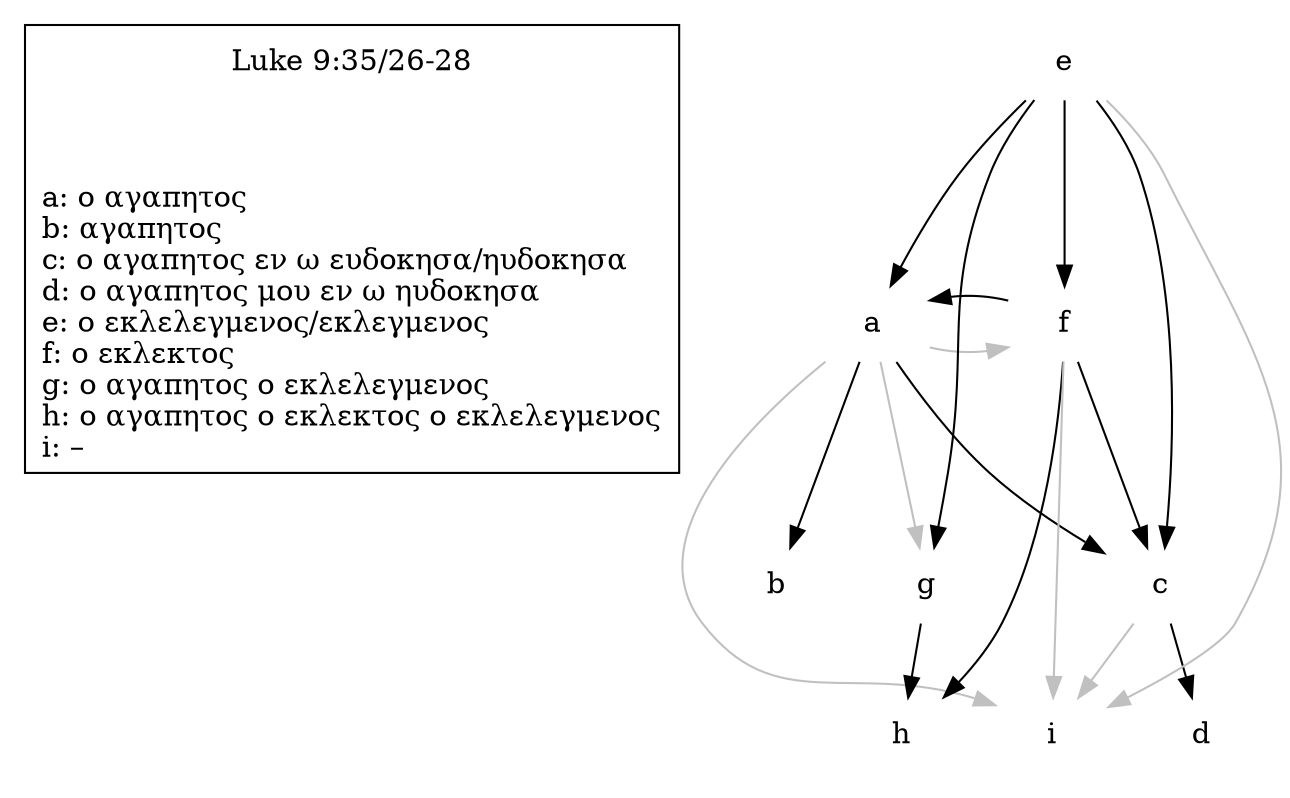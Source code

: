 digraph local_stemma {
	margin=0;
	subgraph cluster_legend {
		passage [shape=plaintext, label="Luke 9:35/26-28"]
		readings [shape=plaintext, label="a: ο αγαπητος\lb: αγαπητος\lc: ο αγαπητος εν ω ευδοκησα/ηυδοκησα\ld: ο αγαπητος μου εν ω ηυδοκησα\le: ο εκλελεγμενος/εκλεγμενος\lf: ο εκλεκτος\lg: ο αγαπητος ο εκλελεγμενος\lh: ο αγαπητος ο εκλεκτος ο εκλελεγμενος\li: –\l"];
		passage -> readings[style=invis];
	}
	subgraph cluster_stemma {
		style=invis;
		node [shape=plaintext];
		1 [label="a"];
		2 [label="b"];
		3 [label="c"];
		4 [label="d"];
		5 [label="e"];
		6 [label="f"];
		7 [label="g"];
		8 [label="h"];
		9 [label="i"];
		1 -> 2;
		1 -> 3;
		1 -> 6[color=gray];
		1 -> 7[color=gray];
		1 -> 9[color=gray];
		3 -> 4;
		3 -> 9[color=gray];
		5 -> 1;
		5 -> 3;
		5 -> 6;
		5 -> 7;
		5 -> 9[color=gray];
		6 -> 1
		6 -> 3;
		6 -> 8;
		6 -> 9[color=gray];
		7 -> 8;
		{rank = same; 1; 6;}
	}
}